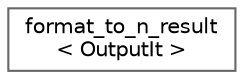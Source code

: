 digraph "类继承关系图"
{
 // LATEX_PDF_SIZE
  bgcolor="transparent";
  edge [fontname=Helvetica,fontsize=10,labelfontname=Helvetica,labelfontsize=10];
  node [fontname=Helvetica,fontsize=10,shape=box,height=0.2,width=0.4];
  rankdir="LR";
  Node0 [id="Node000000",label="format_to_n_result\l\< OutputIt \>",height=0.2,width=0.4,color="grey40", fillcolor="white", style="filled",URL="$structformat__to__n__result.html",tooltip=" "];
}
